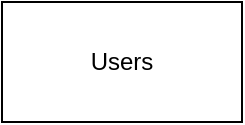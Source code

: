 <mxfile>
    <diagram id="4_RwQK-XmekuKisoWvlp" name="Page-1">
        <mxGraphModel dx="284" dy="224" grid="1" gridSize="10" guides="1" tooltips="1" connect="1" arrows="1" fold="1" page="1" pageScale="1" pageWidth="850" pageHeight="1100" math="0" shadow="0">
            <root>
                <mxCell id="0"/>
                <mxCell id="1" parent="0"/>
                <mxCell id="2" value="Users" style="rounded=0;whiteSpace=wrap;html=1;" vertex="1" parent="1">
                    <mxGeometry x="110" y="90" width="120" height="60" as="geometry"/>
                </mxCell>
            </root>
        </mxGraphModel>
    </diagram>
</mxfile>